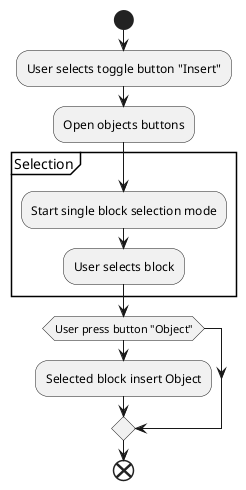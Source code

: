 @startuml
start
:User selects toggle button "Insert";
:Open objects buttons;
group Selection
:Start single block selection mode;
:User selects block;
end group
if (User press button "Object") then
:Selected block insert Object;
endif
end
@enduml

